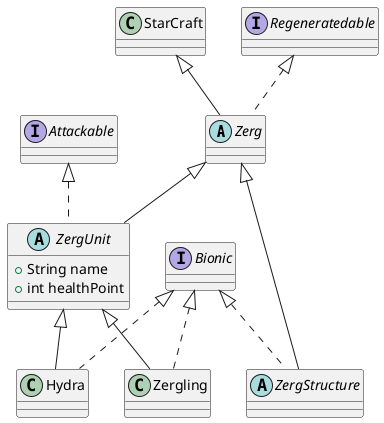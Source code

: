 @startuml
'https://plantuml.com/class-diagram


abstract class Zerg extends StarCraft implements Regeneratedable{
}
abstract class ZergUnit extends Zerg implements Attackable {

    + String name
    + int healthPoint
}
abstract class ZergStructure extends Zerg implements Bionic {
}
'------저그최종유닛
class Zergling extends ZergUnit implements Bionic {
}

class Hydra extends ZergUnit implements Bionic {
}










@enduml
